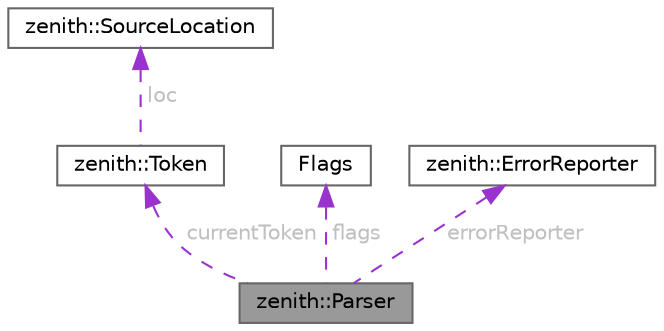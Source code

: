 digraph "zenith::Parser"
{
 // LATEX_PDF_SIZE
  bgcolor="transparent";
  edge [fontname=Helvetica,fontsize=10,labelfontname=Helvetica,labelfontsize=10];
  node [fontname=Helvetica,fontsize=10,shape=box,height=0.2,width=0.4];
  Node1 [id="Node000001",label="zenith::Parser",height=0.2,width=0.4,color="gray40", fillcolor="grey60", style="filled", fontcolor="black",tooltip=" "];
  Node2 -> Node1 [id="edge1_Node000001_Node000002",dir="back",color="darkorchid3",style="dashed",tooltip=" ",label=" currentToken",fontcolor="grey" ];
  Node2 [id="Node000002",label="zenith::Token",height=0.2,width=0.4,color="gray40", fillcolor="white", style="filled",URL="$structzenith_1_1_token.html",tooltip=" "];
  Node3 -> Node2 [id="edge2_Node000002_Node000003",dir="back",color="darkorchid3",style="dashed",tooltip=" ",label=" loc",fontcolor="grey" ];
  Node3 [id="Node000003",label="zenith::SourceLocation",height=0.2,width=0.4,color="gray40", fillcolor="white", style="filled",URL="$structzenith_1_1_source_location.html",tooltip=" "];
  Node4 -> Node1 [id="edge3_Node000001_Node000004",dir="back",color="darkorchid3",style="dashed",tooltip=" ",label=" flags",fontcolor="grey" ];
  Node4 [id="Node000004",label="Flags",height=0.2,width=0.4,color="gray40", fillcolor="white", style="filled",URL="$struct_flags.html",tooltip=" "];
  Node5 -> Node1 [id="edge4_Node000001_Node000005",dir="back",color="darkorchid3",style="dashed",tooltip=" ",label=" errorReporter",fontcolor="grey" ];
  Node5 [id="Node000005",label="zenith::ErrorReporter",height=0.2,width=0.4,color="gray40", fillcolor="white", style="filled",URL="$classzenith_1_1_error_reporter.html",tooltip=" "];
}
